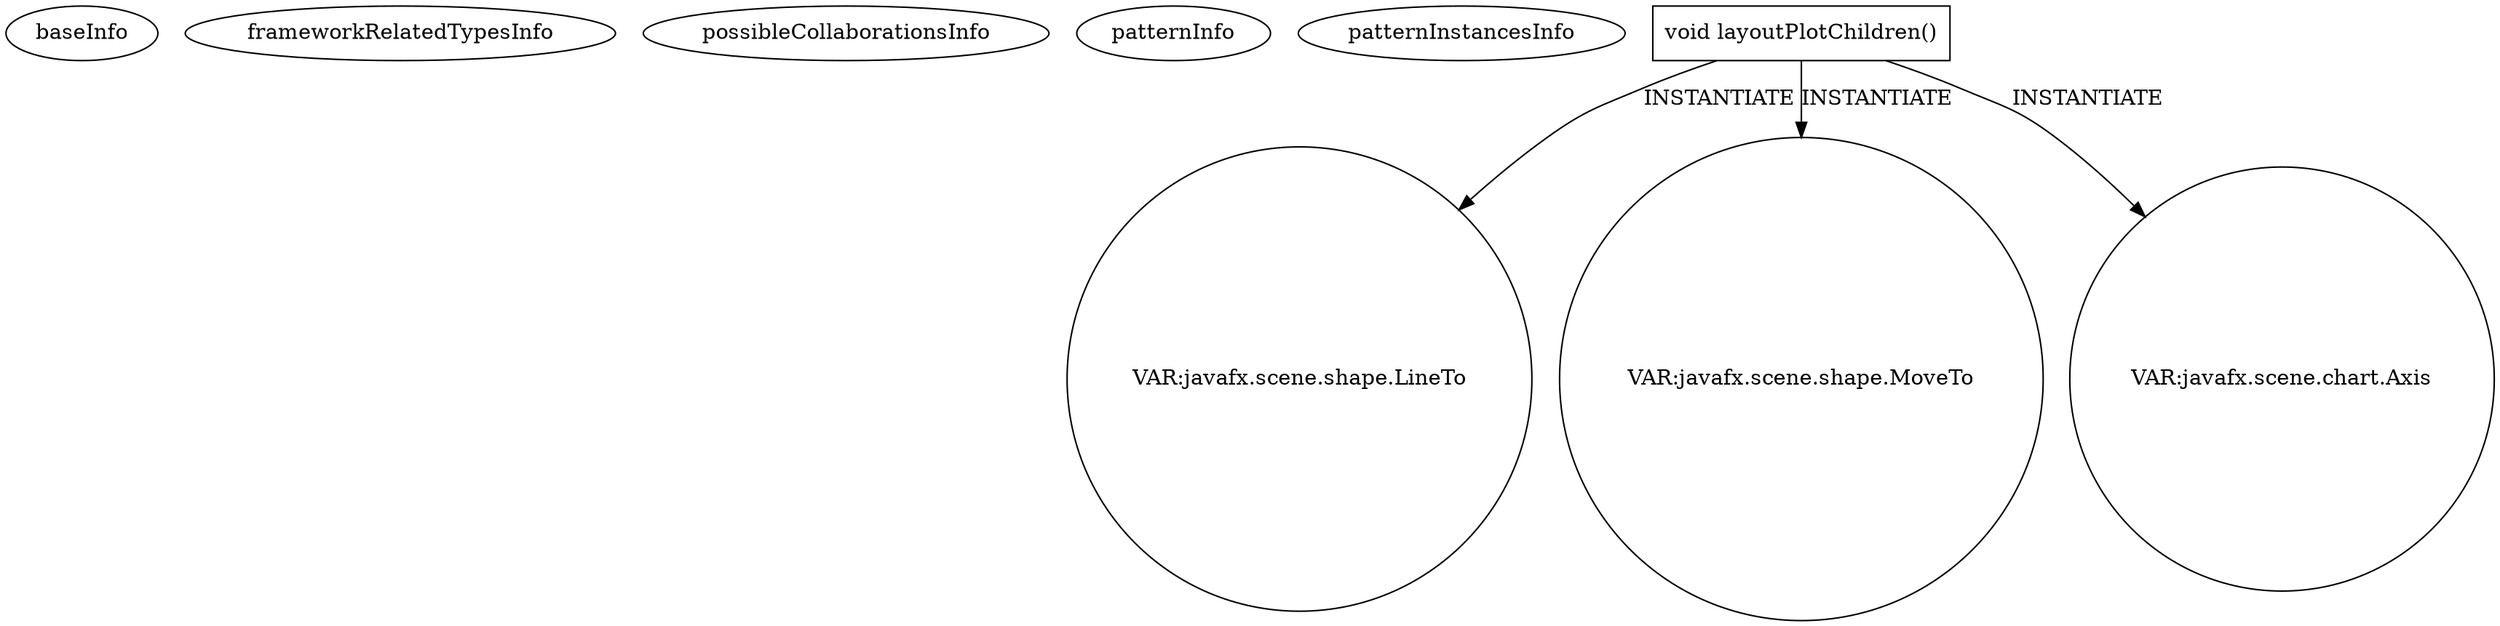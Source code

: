 digraph {
baseInfo[graphId=4414,category="pattern",isAnonymous=false,possibleRelation=false]
frameworkRelatedTypesInfo[]
possibleCollaborationsInfo[]
patternInfo[frequency=2.0,patternRootClient=null]
patternInstancesInfo[0="LichuanLu-ShunUI-FX~/LichuanLu-ShunUI-FX/ShunUI-FX-master/src/view/chart/StackedBarChart.java~StackedBarChart~811",1="TomaszKorecki-InvestorAssistant~/TomaszKorecki-InvestorAssistant/InvestorAssistant-master/Investor's assistant/src/investor/charts/CandleChart.java~CandleStickChart~1473"]
2[label="void layoutPlotChildren()",vertexType="OVERRIDING_METHOD_DECLARATION",isFrameworkType=false,shape=box]
83[label="VAR:javafx.scene.shape.LineTo",vertexType="VARIABLE_EXPRESION",isFrameworkType=false,shape=circle]
73[label="VAR:javafx.scene.shape.MoveTo",vertexType="VARIABLE_EXPRESION",isFrameworkType=false,shape=circle]
85[label="VAR:javafx.scene.chart.Axis",vertexType="VARIABLE_EXPRESION",isFrameworkType=false,shape=circle]
2->85[label="INSTANTIATE"]
2->83[label="INSTANTIATE"]
2->73[label="INSTANTIATE"]
}
